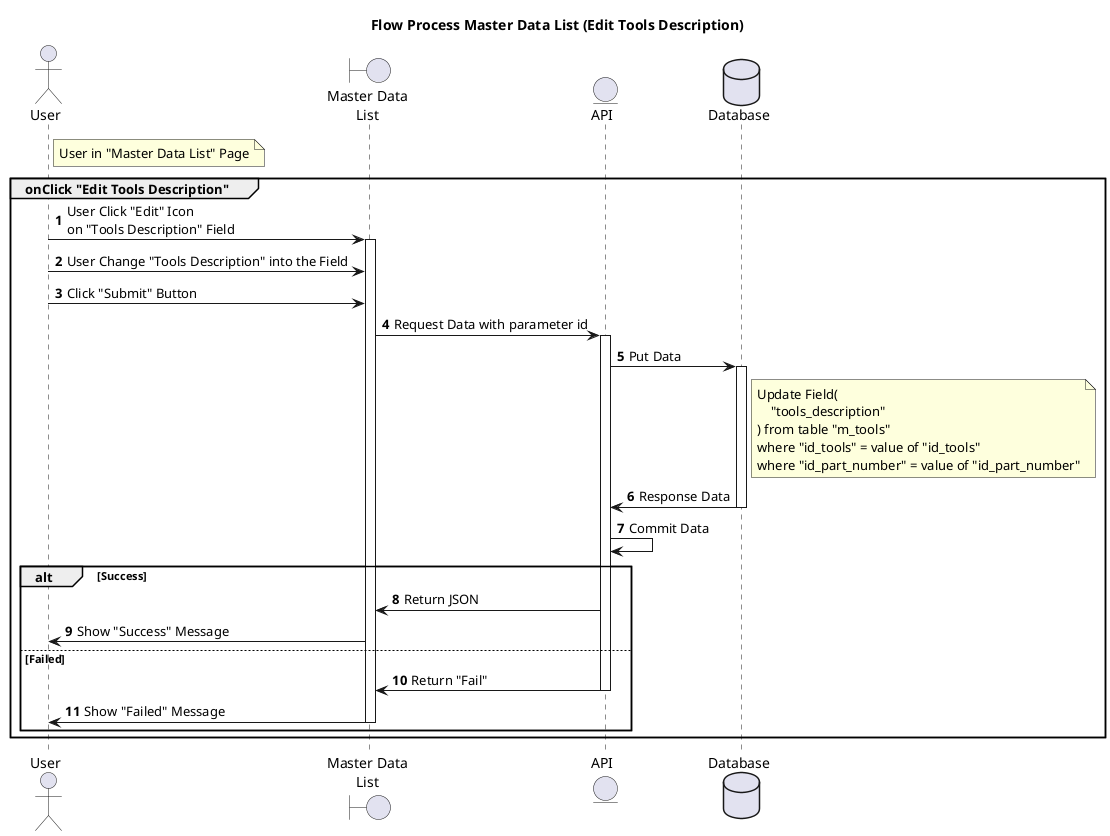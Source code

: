 @startuml

title "Flow Process Master Data List (Edit Tools Description)"

actor "User" as u
boundary "Master Data\nList" as ui2
entity "API" as api
database "Database" as db

autonumber
note right of u
User in "Master Data List" Page
end note

group onClick "Edit Tools Description"
u -> ui2: User Click "Edit" Icon\non "Tools Description" Field
activate ui2
u -> ui2: User Change "Tools Description" into the Field
u -> ui2: Click "Submit" Button
ui2 -> api: Request Data with parameter id
activate api
api -> db: Put Data
note right of db
Update Field(
    "tools_description"
) from table "m_tools"
where "id_tools" = value of "id_tools"
where "id_part_number" = value of "id_part_number"
end note
activate db
db -> api: Response Data
deactivate
api -> api: Commit Data
alt Success
api -> ui2: Return JSON
ui2 -> u: Show "Success" Message
else Failed
api -> ui2: Return "Fail"
deactivate
ui2 -> u: Show "Failed" Message
deactivate
end
end

@enduml
